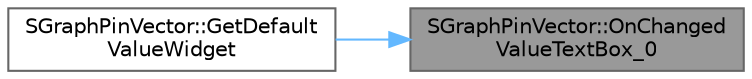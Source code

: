 digraph "SGraphPinVector::OnChangedValueTextBox_0"
{
 // INTERACTIVE_SVG=YES
 // LATEX_PDF_SIZE
  bgcolor="transparent";
  edge [fontname=Helvetica,fontsize=10,labelfontname=Helvetica,labelfontsize=10];
  node [fontname=Helvetica,fontsize=10,shape=box,height=0.2,width=0.4];
  rankdir="RL";
  Node1 [id="Node000001",label="SGraphPinVector::OnChanged\lValueTextBox_0",height=0.2,width=0.4,color="gray40", fillcolor="grey60", style="filled", fontcolor="black",tooltip=" "];
  Node1 -> Node2 [id="edge1_Node000001_Node000002",dir="back",color="steelblue1",style="solid",tooltip=" "];
  Node2 [id="Node000002",label="SGraphPinVector::GetDefault\lValueWidget",height=0.2,width=0.4,color="grey40", fillcolor="white", style="filled",URL="$d4/d4e/classSGraphPinVector.html#a622648a52c938cbc497afa4d919dcc3e",tooltip="Function to create class specific widget."];
}
